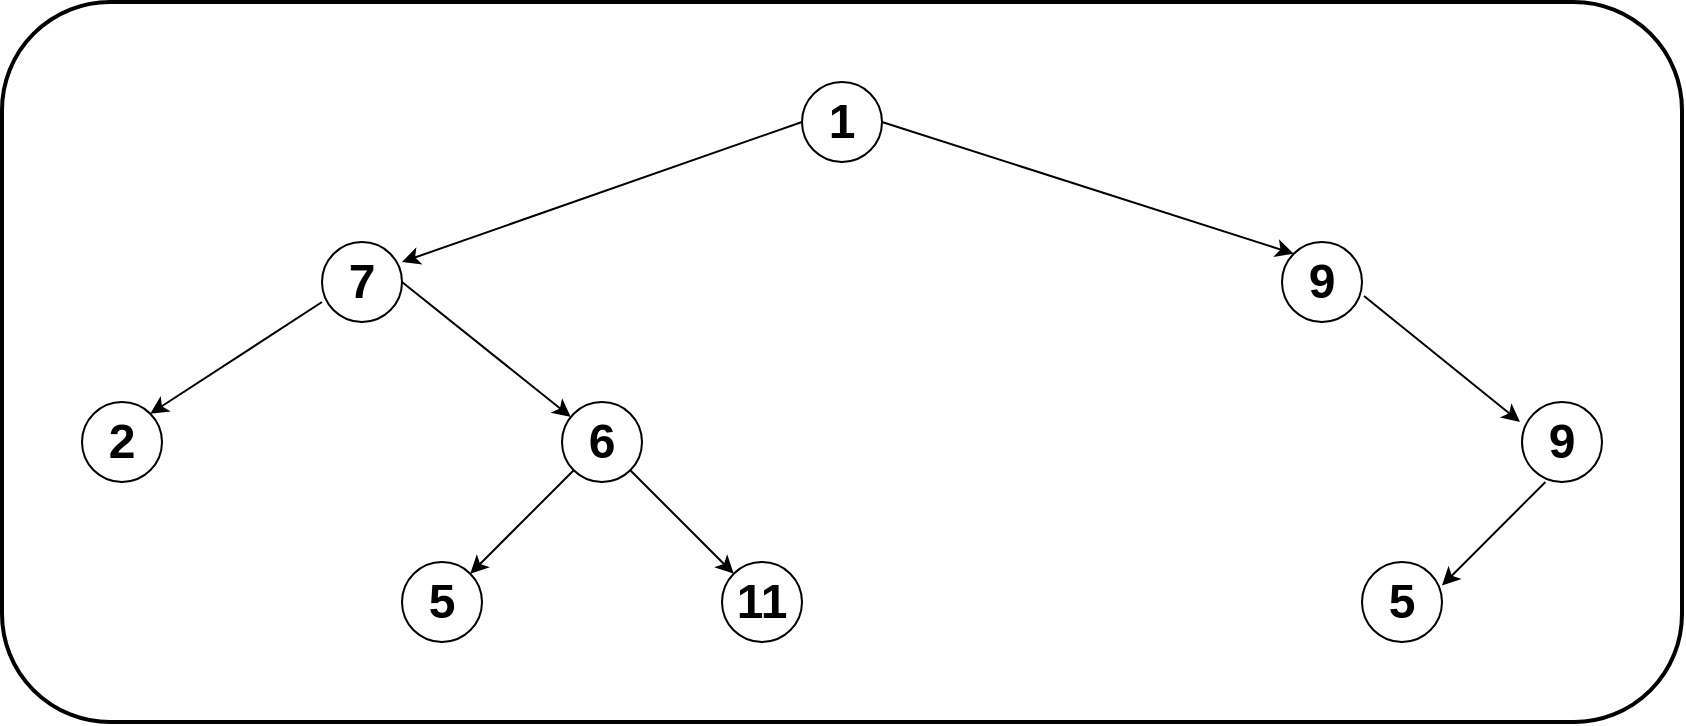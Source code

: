 <mxfile version="20.0.1" type="github"><diagram name="Page-1" id="10a91c8b-09ff-31b1-d368-03940ed4cc9e"><mxGraphModel dx="1422" dy="741" grid="1" gridSize="10" guides="1" tooltips="1" connect="1" arrows="1" fold="1" page="1" pageScale="1" pageWidth="1100" pageHeight="850" background="none" math="0" shadow="0"><root><mxCell id="0"/><mxCell id="1" parent="0"/><mxCell id="_ipf3uEqs4oB8sV_UgcI-21" value="" style="rounded=1;whiteSpace=wrap;html=1;fontSize=24;fillColor=none;strokeWidth=2;glass=0;" parent="1" vertex="1"><mxGeometry x="80" y="40" width="840" height="360" as="geometry"/></mxCell><mxCell id="_ipf3uEqs4oB8sV_UgcI-1" value="&lt;font style=&quot;font-size: 24px;&quot;&gt;&lt;b&gt;1&lt;/b&gt;&lt;/font&gt;" style="ellipse;whiteSpace=wrap;html=1;aspect=fixed;" parent="1" vertex="1"><mxGeometry x="480" y="80" width="40" height="40" as="geometry"/></mxCell><mxCell id="_ipf3uEqs4oB8sV_UgcI-2" value="&lt;b&gt;&lt;font style=&quot;font-size: 24px;&quot;&gt;7&lt;/font&gt;&lt;/b&gt;" style="ellipse;whiteSpace=wrap;html=1;aspect=fixed;" parent="1" vertex="1"><mxGeometry x="240" y="160" width="40" height="40" as="geometry"/></mxCell><mxCell id="_ipf3uEqs4oB8sV_UgcI-3" value="&lt;font style=&quot;font-size: 24px;&quot;&gt;&lt;b&gt;2&lt;/b&gt;&lt;/font&gt;" style="ellipse;whiteSpace=wrap;html=1;aspect=fixed;" parent="1" vertex="1"><mxGeometry x="120" y="240" width="40" height="40" as="geometry"/></mxCell><mxCell id="_ipf3uEqs4oB8sV_UgcI-4" value="&lt;font style=&quot;font-size: 24px;&quot;&gt;&lt;b&gt;6&lt;/b&gt;&lt;/font&gt;" style="ellipse;whiteSpace=wrap;html=1;aspect=fixed;" parent="1" vertex="1"><mxGeometry x="360" y="240" width="40" height="40" as="geometry"/></mxCell><mxCell id="_ipf3uEqs4oB8sV_UgcI-5" value="&lt;b&gt;&lt;font style=&quot;font-size: 24px;&quot;&gt;5&lt;/font&gt;&lt;/b&gt;" style="ellipse;whiteSpace=wrap;html=1;aspect=fixed;" parent="1" vertex="1"><mxGeometry x="280" y="320" width="40" height="40" as="geometry"/></mxCell><mxCell id="_ipf3uEqs4oB8sV_UgcI-6" value="&lt;font style=&quot;font-size: 24px;&quot;&gt;&lt;b&gt;11&lt;/b&gt;&lt;/font&gt;" style="ellipse;whiteSpace=wrap;html=1;aspect=fixed;" parent="1" vertex="1"><mxGeometry x="440" y="320" width="40" height="40" as="geometry"/></mxCell><mxCell id="_ipf3uEqs4oB8sV_UgcI-7" value="&lt;font style=&quot;font-size: 24px;&quot;&gt;&lt;b&gt;9&lt;/b&gt;&lt;/font&gt;" style="ellipse;whiteSpace=wrap;html=1;aspect=fixed;" parent="1" vertex="1"><mxGeometry x="720" y="160" width="40" height="40" as="geometry"/></mxCell><mxCell id="_ipf3uEqs4oB8sV_UgcI-8" value="&lt;b&gt;&lt;font style=&quot;font-size: 24px;&quot;&gt;9&lt;/font&gt;&lt;/b&gt;" style="ellipse;whiteSpace=wrap;html=1;aspect=fixed;" parent="1" vertex="1"><mxGeometry x="840" y="240" width="40" height="40" as="geometry"/></mxCell><mxCell id="_ipf3uEqs4oB8sV_UgcI-10" value="&lt;font style=&quot;font-size: 24px;&quot;&gt;&lt;b&gt;5&lt;/b&gt;&lt;/font&gt;" style="ellipse;whiteSpace=wrap;html=1;aspect=fixed;" parent="1" vertex="1"><mxGeometry x="760" y="320" width="40" height="40" as="geometry"/></mxCell><mxCell id="_ipf3uEqs4oB8sV_UgcI-12" value="" style="endArrow=classic;html=1;rounded=0;fontSize=24;" parent="1" edge="1"><mxGeometry width="50" height="50" relative="1" as="geometry"><mxPoint x="480" y="100" as="sourcePoint"/><mxPoint x="280" y="170" as="targetPoint"/></mxGeometry></mxCell><mxCell id="_ipf3uEqs4oB8sV_UgcI-13" value="" style="endArrow=classic;html=1;rounded=0;fontSize=24;exitX=1;exitY=0.5;exitDx=0;exitDy=0;entryX=0;entryY=0;entryDx=0;entryDy=0;" parent="1" source="_ipf3uEqs4oB8sV_UgcI-1" target="_ipf3uEqs4oB8sV_UgcI-7" edge="1"><mxGeometry width="50" height="50" relative="1" as="geometry"><mxPoint x="665.86" y="120" as="sourcePoint"/><mxPoint x="460.002" y="185.858" as="targetPoint"/></mxGeometry></mxCell><mxCell id="_ipf3uEqs4oB8sV_UgcI-14" value="" style="endArrow=classic;html=1;rounded=0;fontSize=24;entryX=1;entryY=0;entryDx=0;entryDy=0;" parent="1" target="_ipf3uEqs4oB8sV_UgcI-3" edge="1"><mxGeometry width="50" height="50" relative="1" as="geometry"><mxPoint x="240" y="190" as="sourcePoint"/><mxPoint x="284.142" y="175.858" as="targetPoint"/></mxGeometry></mxCell><mxCell id="_ipf3uEqs4oB8sV_UgcI-15" value="" style="endArrow=classic;html=1;rounded=0;fontSize=24;entryX=1;entryY=0;entryDx=0;entryDy=0;exitX=0;exitY=1;exitDx=0;exitDy=0;" parent="1" source="_ipf3uEqs4oB8sV_UgcI-4" target="_ipf3uEqs4oB8sV_UgcI-5" edge="1"><mxGeometry width="50" height="50" relative="1" as="geometry"><mxPoint x="500" y="120" as="sourcePoint"/><mxPoint x="294.142" y="185.858" as="targetPoint"/></mxGeometry></mxCell><mxCell id="_ipf3uEqs4oB8sV_UgcI-16" value="" style="endArrow=classic;html=1;rounded=0;fontSize=24;entryX=1;entryY=0;entryDx=0;entryDy=0;exitX=0;exitY=1;exitDx=0;exitDy=0;" parent="1" edge="1"><mxGeometry width="50" height="50" relative="1" as="geometry"><mxPoint x="851.718" y="280.002" as="sourcePoint"/><mxPoint x="800.002" y="331.718" as="targetPoint"/></mxGeometry></mxCell><mxCell id="_ipf3uEqs4oB8sV_UgcI-17" value="" style="endArrow=classic;html=1;rounded=0;fontSize=24;exitX=1;exitY=1;exitDx=0;exitDy=0;entryX=0;entryY=0;entryDx=0;entryDy=0;" parent="1" source="_ipf3uEqs4oB8sV_UgcI-4" target="_ipf3uEqs4oB8sV_UgcI-6" edge="1"><mxGeometry width="50" height="50" relative="1" as="geometry"><mxPoint x="520" y="450" as="sourcePoint"/><mxPoint x="570" y="400" as="targetPoint"/></mxGeometry></mxCell><mxCell id="_ipf3uEqs4oB8sV_UgcI-19" value="" style="endArrow=classic;html=1;rounded=0;fontSize=24;exitX=1;exitY=0.5;exitDx=0;exitDy=0;" parent="1" source="_ipf3uEqs4oB8sV_UgcI-2" target="_ipf3uEqs4oB8sV_UgcI-4" edge="1"><mxGeometry width="50" height="50" relative="1" as="geometry"><mxPoint x="290" y="190" as="sourcePoint"/><mxPoint x="375.86" y="160" as="targetPoint"/></mxGeometry></mxCell><mxCell id="_ipf3uEqs4oB8sV_UgcI-20" value="" style="endArrow=classic;html=1;rounded=0;fontSize=24;entryX=-0.025;entryY=0.25;entryDx=0;entryDy=0;entryPerimeter=0;exitX=1.025;exitY=0.675;exitDx=0;exitDy=0;exitPerimeter=0;" parent="1" source="_ipf3uEqs4oB8sV_UgcI-7" target="_ipf3uEqs4oB8sV_UgcI-8" edge="1"><mxGeometry width="50" height="50" relative="1" as="geometry"><mxPoint x="520" y="450" as="sourcePoint"/><mxPoint x="570" y="400" as="targetPoint"/></mxGeometry></mxCell></root></mxGraphModel></diagram></mxfile>